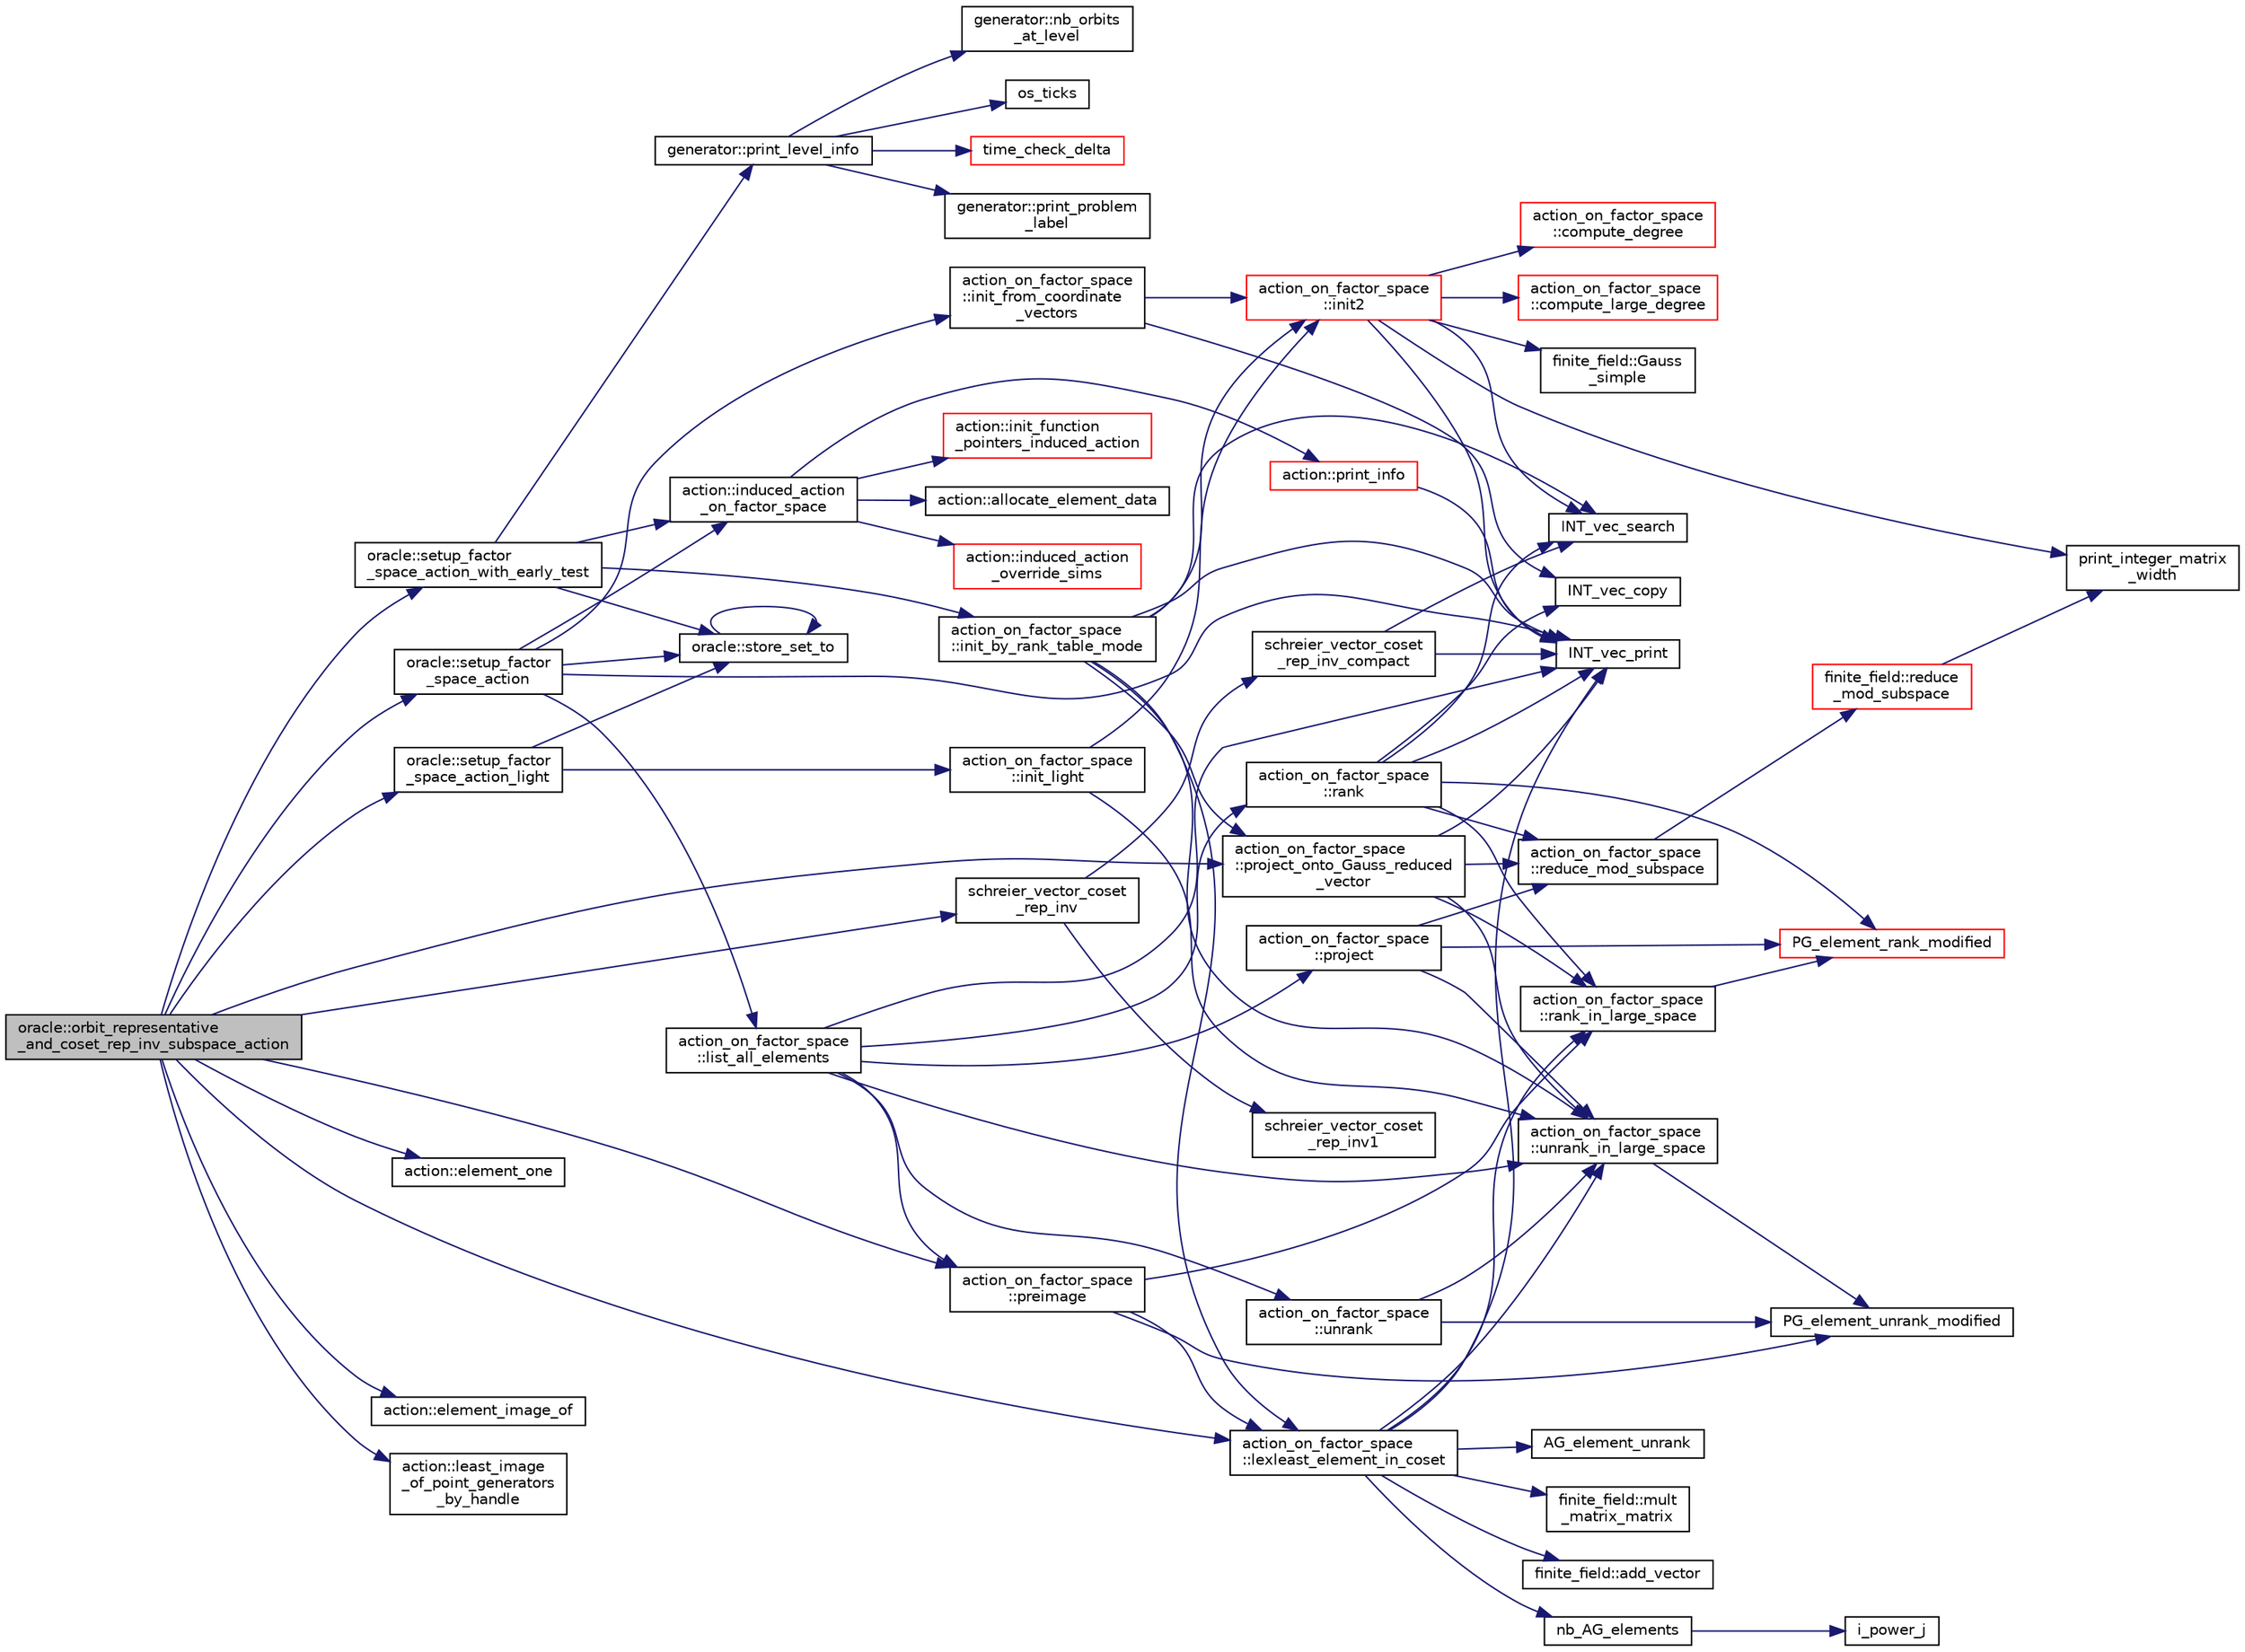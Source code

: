 digraph "oracle::orbit_representative_and_coset_rep_inv_subspace_action"
{
  edge [fontname="Helvetica",fontsize="10",labelfontname="Helvetica",labelfontsize="10"];
  node [fontname="Helvetica",fontsize="10",shape=record];
  rankdir="LR";
  Node6912 [label="oracle::orbit_representative\l_and_coset_rep_inv_subspace_action",height=0.2,width=0.4,color="black", fillcolor="grey75", style="filled", fontcolor="black"];
  Node6912 -> Node6913 [color="midnightblue",fontsize="10",style="solid",fontname="Helvetica"];
  Node6913 [label="oracle::setup_factor\l_space_action_light",height=0.2,width=0.4,color="black", fillcolor="white", style="filled",URL="$d7/da7/classoracle.html#aaa6ca8694ae3452bc3ca812cbcc80fc7"];
  Node6913 -> Node6914 [color="midnightblue",fontsize="10",style="solid",fontname="Helvetica"];
  Node6914 [label="oracle::store_set_to",height=0.2,width=0.4,color="black", fillcolor="white", style="filled",URL="$d7/da7/classoracle.html#a4489d03d342f31d1e64632ce4d0e700d"];
  Node6914 -> Node6914 [color="midnightblue",fontsize="10",style="solid",fontname="Helvetica"];
  Node6913 -> Node6915 [color="midnightblue",fontsize="10",style="solid",fontname="Helvetica"];
  Node6915 [label="action_on_factor_space\l::init_light",height=0.2,width=0.4,color="black", fillcolor="white", style="filled",URL="$d5/d25/classaction__on__factor__space.html#a3094fd6f1ed3d0428e5db510669e2d8a"];
  Node6915 -> Node6916 [color="midnightblue",fontsize="10",style="solid",fontname="Helvetica"];
  Node6916 [label="action_on_factor_space\l::unrank_in_large_space",height=0.2,width=0.4,color="black", fillcolor="white", style="filled",URL="$d5/d25/classaction__on__factor__space.html#af2b5fc47970e8914d5d51cad78f00c52"];
  Node6916 -> Node6917 [color="midnightblue",fontsize="10",style="solid",fontname="Helvetica"];
  Node6917 [label="PG_element_unrank_modified",height=0.2,width=0.4,color="black", fillcolor="white", style="filled",URL="$d4/d67/geometry_8h.html#a83ae9b605d496f6a90345303f6efae64"];
  Node6915 -> Node6918 [color="midnightblue",fontsize="10",style="solid",fontname="Helvetica"];
  Node6918 [label="action_on_factor_space\l::init2",height=0.2,width=0.4,color="red", fillcolor="white", style="filled",URL="$d5/d25/classaction__on__factor__space.html#a19f5ed00bc68f67dd5bd331ff958df16"];
  Node6918 -> Node6919 [color="midnightblue",fontsize="10",style="solid",fontname="Helvetica"];
  Node6919 [label="print_integer_matrix\l_width",height=0.2,width=0.4,color="black", fillcolor="white", style="filled",URL="$d5/db4/io__and__os_8h.html#aa78f3e73fc2179251bd15adbcc31573f"];
  Node6918 -> Node6920 [color="midnightblue",fontsize="10",style="solid",fontname="Helvetica"];
  Node6920 [label="finite_field::Gauss\l_simple",height=0.2,width=0.4,color="black", fillcolor="white", style="filled",URL="$df/d5a/classfinite__field.html#aba4950590e24a1ce323f292cf47b3307"];
  Node6918 -> Node6921 [color="midnightblue",fontsize="10",style="solid",fontname="Helvetica"];
  Node6921 [label="INT_vec_search",height=0.2,width=0.4,color="black", fillcolor="white", style="filled",URL="$d5/de2/foundations_2data__structures_2data__structures_8h.html#ad103ef2316a1f671bdb68fd9cd9ba945"];
  Node6918 -> Node6922 [color="midnightblue",fontsize="10",style="solid",fontname="Helvetica"];
  Node6922 [label="INT_vec_print",height=0.2,width=0.4,color="black", fillcolor="white", style="filled",URL="$df/dbf/sajeeb_8_c.html#a79a5901af0b47dd0d694109543c027fe"];
  Node6918 -> Node6923 [color="midnightblue",fontsize="10",style="solid",fontname="Helvetica"];
  Node6923 [label="action_on_factor_space\l::compute_degree",height=0.2,width=0.4,color="red", fillcolor="white", style="filled",URL="$d5/d25/classaction__on__factor__space.html#a0ef6cf15b780cd56abe1bf023ab223b3"];
  Node6918 -> Node6925 [color="midnightblue",fontsize="10",style="solid",fontname="Helvetica"];
  Node6925 [label="action_on_factor_space\l::compute_large_degree",height=0.2,width=0.4,color="red", fillcolor="white", style="filled",URL="$d5/d25/classaction__on__factor__space.html#a42929ec781447a75d6f29b81aa57ae38"];
  Node6912 -> Node6954 [color="midnightblue",fontsize="10",style="solid",fontname="Helvetica"];
  Node6954 [label="oracle::setup_factor\l_space_action_with_early_test",height=0.2,width=0.4,color="black", fillcolor="white", style="filled",URL="$d7/da7/classoracle.html#a7c26a85886666829e9727df91d2f01ad"];
  Node6954 -> Node6914 [color="midnightblue",fontsize="10",style="solid",fontname="Helvetica"];
  Node6954 -> Node6955 [color="midnightblue",fontsize="10",style="solid",fontname="Helvetica"];
  Node6955 [label="generator::print_level_info",height=0.2,width=0.4,color="black", fillcolor="white", style="filled",URL="$d7/d73/classgenerator.html#aeef1b9fe6115b67be42d7cb3206fddd2"];
  Node6955 -> Node6956 [color="midnightblue",fontsize="10",style="solid",fontname="Helvetica"];
  Node6956 [label="os_ticks",height=0.2,width=0.4,color="black", fillcolor="white", style="filled",URL="$d5/db4/io__and__os_8h.html#a3da6d2b09e35d569adb7101dffcb5224"];
  Node6955 -> Node6957 [color="midnightblue",fontsize="10",style="solid",fontname="Helvetica"];
  Node6957 [label="time_check_delta",height=0.2,width=0.4,color="red", fillcolor="white", style="filled",URL="$d9/d60/discreta_8h.html#a89a8565e34c7dcbb97180cd6af7454a1"];
  Node6955 -> Node6960 [color="midnightblue",fontsize="10",style="solid",fontname="Helvetica"];
  Node6960 [label="generator::print_problem\l_label",height=0.2,width=0.4,color="black", fillcolor="white", style="filled",URL="$d7/d73/classgenerator.html#a06d3c064ba84ebe8db3537e6273f16c3"];
  Node6955 -> Node6961 [color="midnightblue",fontsize="10",style="solid",fontname="Helvetica"];
  Node6961 [label="generator::nb_orbits\l_at_level",height=0.2,width=0.4,color="black", fillcolor="white", style="filled",URL="$d7/d73/classgenerator.html#a020f3d8378448310d044a4a24fadf301"];
  Node6954 -> Node6962 [color="midnightblue",fontsize="10",style="solid",fontname="Helvetica"];
  Node6962 [label="action_on_factor_space\l::init_by_rank_table_mode",height=0.2,width=0.4,color="black", fillcolor="white", style="filled",URL="$d5/d25/classaction__on__factor__space.html#a646e085b55e8160d943415c0238b5906"];
  Node6962 -> Node6916 [color="midnightblue",fontsize="10",style="solid",fontname="Helvetica"];
  Node6962 -> Node6918 [color="midnightblue",fontsize="10",style="solid",fontname="Helvetica"];
  Node6962 -> Node6963 [color="midnightblue",fontsize="10",style="solid",fontname="Helvetica"];
  Node6963 [label="action_on_factor_space\l::project_onto_Gauss_reduced\l_vector",height=0.2,width=0.4,color="black", fillcolor="white", style="filled",URL="$d5/d25/classaction__on__factor__space.html#a5fb75ffaf4e5143735b9ff8938589691"];
  Node6963 -> Node6916 [color="midnightblue",fontsize="10",style="solid",fontname="Helvetica"];
  Node6963 -> Node6922 [color="midnightblue",fontsize="10",style="solid",fontname="Helvetica"];
  Node6963 -> Node6928 [color="midnightblue",fontsize="10",style="solid",fontname="Helvetica"];
  Node6928 [label="action_on_factor_space\l::reduce_mod_subspace",height=0.2,width=0.4,color="black", fillcolor="white", style="filled",URL="$d5/d25/classaction__on__factor__space.html#a28aacf2959bc402b418f7749c23c5d6a"];
  Node6928 -> Node6929 [color="midnightblue",fontsize="10",style="solid",fontname="Helvetica"];
  Node6929 [label="finite_field::reduce\l_mod_subspace",height=0.2,width=0.4,color="red", fillcolor="white", style="filled",URL="$df/d5a/classfinite__field.html#a58c58854e54819ab1f3b1df2a12423ad"];
  Node6929 -> Node6919 [color="midnightblue",fontsize="10",style="solid",fontname="Helvetica"];
  Node6963 -> Node6947 [color="midnightblue",fontsize="10",style="solid",fontname="Helvetica"];
  Node6947 [label="action_on_factor_space\l::rank_in_large_space",height=0.2,width=0.4,color="black", fillcolor="white", style="filled",URL="$d5/d25/classaction__on__factor__space.html#aef04c8544847da7084f73981b9fde4fe"];
  Node6947 -> Node6941 [color="midnightblue",fontsize="10",style="solid",fontname="Helvetica"];
  Node6941 [label="PG_element_rank_modified",height=0.2,width=0.4,color="red", fillcolor="white", style="filled",URL="$d4/d67/geometry_8h.html#a9cd1a8bf5b88a038e33862f6c2c3dd36"];
  Node6962 -> Node6921 [color="midnightblue",fontsize="10",style="solid",fontname="Helvetica"];
  Node6962 -> Node6922 [color="midnightblue",fontsize="10",style="solid",fontname="Helvetica"];
  Node6962 -> Node6949 [color="midnightblue",fontsize="10",style="solid",fontname="Helvetica"];
  Node6949 [label="action_on_factor_space\l::lexleast_element_in_coset",height=0.2,width=0.4,color="black", fillcolor="white", style="filled",URL="$d5/d25/classaction__on__factor__space.html#a33e754f3a9ccf760c12a3d3f40d66140"];
  Node6949 -> Node6916 [color="midnightblue",fontsize="10",style="solid",fontname="Helvetica"];
  Node6949 -> Node6922 [color="midnightblue",fontsize="10",style="solid",fontname="Helvetica"];
  Node6949 -> Node6950 [color="midnightblue",fontsize="10",style="solid",fontname="Helvetica"];
  Node6950 [label="nb_AG_elements",height=0.2,width=0.4,color="black", fillcolor="white", style="filled",URL="$d4/d67/geometry_8h.html#ab9de2574dd403dd453a0d35107f684f5"];
  Node6950 -> Node6951 [color="midnightblue",fontsize="10",style="solid",fontname="Helvetica"];
  Node6951 [label="i_power_j",height=0.2,width=0.4,color="black", fillcolor="white", style="filled",URL="$de/dc5/algebra__and__number__theory_8h.html#a39b321523e8957d701618bb5cac542b5"];
  Node6949 -> Node6936 [color="midnightblue",fontsize="10",style="solid",fontname="Helvetica"];
  Node6936 [label="AG_element_unrank",height=0.2,width=0.4,color="black", fillcolor="white", style="filled",URL="$d4/d67/geometry_8h.html#a4a33b86c87b2879b97cfa1327abe2885"];
  Node6949 -> Node6952 [color="midnightblue",fontsize="10",style="solid",fontname="Helvetica"];
  Node6952 [label="finite_field::mult\l_matrix_matrix",height=0.2,width=0.4,color="black", fillcolor="white", style="filled",URL="$df/d5a/classfinite__field.html#a5e28706b815838d0ec34de1fa74bc3c4"];
  Node6949 -> Node6953 [color="midnightblue",fontsize="10",style="solid",fontname="Helvetica"];
  Node6953 [label="finite_field::add_vector",height=0.2,width=0.4,color="black", fillcolor="white", style="filled",URL="$df/d5a/classfinite__field.html#a23252c462d48cc21895de6fcc0cbb59f"];
  Node6949 -> Node6947 [color="midnightblue",fontsize="10",style="solid",fontname="Helvetica"];
  Node6954 -> Node6964 [color="midnightblue",fontsize="10",style="solid",fontname="Helvetica"];
  Node6964 [label="action::induced_action\l_on_factor_space",height=0.2,width=0.4,color="black", fillcolor="white", style="filled",URL="$d2/d86/classaction.html#af501ff2aa74fb6049bee5c01cd8b909b"];
  Node6964 -> Node6965 [color="midnightblue",fontsize="10",style="solid",fontname="Helvetica"];
  Node6965 [label="action::init_function\l_pointers_induced_action",height=0.2,width=0.4,color="red", fillcolor="white", style="filled",URL="$d2/d86/classaction.html#a3b9287d084b24f7a3b9532a7589c58de"];
  Node6964 -> Node7398 [color="midnightblue",fontsize="10",style="solid",fontname="Helvetica"];
  Node7398 [label="action::allocate_element_data",height=0.2,width=0.4,color="black", fillcolor="white", style="filled",URL="$d2/d86/classaction.html#adc5f98db8315bfd17fcd2fbb437d8f60"];
  Node6964 -> Node7399 [color="midnightblue",fontsize="10",style="solid",fontname="Helvetica"];
  Node7399 [label="action::induced_action\l_override_sims",height=0.2,width=0.4,color="red", fillcolor="white", style="filled",URL="$d2/d86/classaction.html#ac8cc7d4543f6ef75a04777bd82ca244b"];
  Node6964 -> Node7401 [color="midnightblue",fontsize="10",style="solid",fontname="Helvetica"];
  Node7401 [label="action::print_info",height=0.2,width=0.4,color="red", fillcolor="white", style="filled",URL="$d2/d86/classaction.html#a6f89e493e5c5a32e5c3b8963d438ce86"];
  Node7401 -> Node6922 [color="midnightblue",fontsize="10",style="solid",fontname="Helvetica"];
  Node6912 -> Node7417 [color="midnightblue",fontsize="10",style="solid",fontname="Helvetica"];
  Node7417 [label="oracle::setup_factor\l_space_action",height=0.2,width=0.4,color="black", fillcolor="white", style="filled",URL="$d7/da7/classoracle.html#a181e076f112ba1f32f5fb4e8abebdb18"];
  Node7417 -> Node6914 [color="midnightblue",fontsize="10",style="solid",fontname="Helvetica"];
  Node7417 -> Node6922 [color="midnightblue",fontsize="10",style="solid",fontname="Helvetica"];
  Node7417 -> Node7418 [color="midnightblue",fontsize="10",style="solid",fontname="Helvetica"];
  Node7418 [label="action_on_factor_space\l::init_from_coordinate\l_vectors",height=0.2,width=0.4,color="black", fillcolor="white", style="filled",URL="$d5/d25/classaction__on__factor__space.html#a6350f7cf938babd5be3847ac7c8eaac8"];
  Node7418 -> Node6946 [color="midnightblue",fontsize="10",style="solid",fontname="Helvetica"];
  Node6946 [label="INT_vec_copy",height=0.2,width=0.4,color="black", fillcolor="white", style="filled",URL="$df/dbf/sajeeb_8_c.html#ac2d875e27e009af6ec04d17254d11075"];
  Node7418 -> Node6918 [color="midnightblue",fontsize="10",style="solid",fontname="Helvetica"];
  Node7417 -> Node6943 [color="midnightblue",fontsize="10",style="solid",fontname="Helvetica"];
  Node6943 [label="action_on_factor_space\l::list_all_elements",height=0.2,width=0.4,color="black", fillcolor="white", style="filled",URL="$d5/d25/classaction__on__factor__space.html#a9ed3bf2d32594600a1e6f39837236202"];
  Node6943 -> Node6944 [color="midnightblue",fontsize="10",style="solid",fontname="Helvetica"];
  Node6944 [label="action_on_factor_space\l::unrank",height=0.2,width=0.4,color="black", fillcolor="white", style="filled",URL="$d5/d25/classaction__on__factor__space.html#a5abf9bcee965fbeb551fcb71970833f9"];
  Node6944 -> Node6916 [color="midnightblue",fontsize="10",style="solid",fontname="Helvetica"];
  Node6944 -> Node6917 [color="midnightblue",fontsize="10",style="solid",fontname="Helvetica"];
  Node6943 -> Node6922 [color="midnightblue",fontsize="10",style="solid",fontname="Helvetica"];
  Node6943 -> Node6945 [color="midnightblue",fontsize="10",style="solid",fontname="Helvetica"];
  Node6945 [label="action_on_factor_space\l::rank",height=0.2,width=0.4,color="black", fillcolor="white", style="filled",URL="$d5/d25/classaction__on__factor__space.html#a05bddc91a8c098cefd14cdfe2fe0edad"];
  Node6945 -> Node6946 [color="midnightblue",fontsize="10",style="solid",fontname="Helvetica"];
  Node6945 -> Node6928 [color="midnightblue",fontsize="10",style="solid",fontname="Helvetica"];
  Node6945 -> Node6947 [color="midnightblue",fontsize="10",style="solid",fontname="Helvetica"];
  Node6945 -> Node6921 [color="midnightblue",fontsize="10",style="solid",fontname="Helvetica"];
  Node6945 -> Node6922 [color="midnightblue",fontsize="10",style="solid",fontname="Helvetica"];
  Node6945 -> Node6941 [color="midnightblue",fontsize="10",style="solid",fontname="Helvetica"];
  Node6943 -> Node6927 [color="midnightblue",fontsize="10",style="solid",fontname="Helvetica"];
  Node6927 [label="action_on_factor_space\l::project",height=0.2,width=0.4,color="black", fillcolor="white", style="filled",URL="$d5/d25/classaction__on__factor__space.html#a338dca4b52c11e2579944ddd4c53364c"];
  Node6927 -> Node6916 [color="midnightblue",fontsize="10",style="solid",fontname="Helvetica"];
  Node6927 -> Node6928 [color="midnightblue",fontsize="10",style="solid",fontname="Helvetica"];
  Node6927 -> Node6941 [color="midnightblue",fontsize="10",style="solid",fontname="Helvetica"];
  Node6943 -> Node6916 [color="midnightblue",fontsize="10",style="solid",fontname="Helvetica"];
  Node6943 -> Node6948 [color="midnightblue",fontsize="10",style="solid",fontname="Helvetica"];
  Node6948 [label="action_on_factor_space\l::preimage",height=0.2,width=0.4,color="black", fillcolor="white", style="filled",URL="$d5/d25/classaction__on__factor__space.html#aecf47f35bdb5f4abaf9071d927032761"];
  Node6948 -> Node6917 [color="midnightblue",fontsize="10",style="solid",fontname="Helvetica"];
  Node6948 -> Node6947 [color="midnightblue",fontsize="10",style="solid",fontname="Helvetica"];
  Node6948 -> Node6949 [color="midnightblue",fontsize="10",style="solid",fontname="Helvetica"];
  Node7417 -> Node6964 [color="midnightblue",fontsize="10",style="solid",fontname="Helvetica"];
  Node6912 -> Node6963 [color="midnightblue",fontsize="10",style="solid",fontname="Helvetica"];
  Node6912 -> Node6971 [color="midnightblue",fontsize="10",style="solid",fontname="Helvetica"];
  Node6971 [label="action::element_one",height=0.2,width=0.4,color="black", fillcolor="white", style="filled",URL="$d2/d86/classaction.html#a780a105daf04d6d1fe7e2f63b3c88e3b"];
  Node6912 -> Node6949 [color="midnightblue",fontsize="10",style="solid",fontname="Helvetica"];
  Node6912 -> Node7419 [color="midnightblue",fontsize="10",style="solid",fontname="Helvetica"];
  Node7419 [label="schreier_vector_coset\l_rep_inv",height=0.2,width=0.4,color="black", fillcolor="white", style="filled",URL="$dc/d9b/groups__and__group__actions_2data__structures_2data__structures_8h.html#ae8cfac11b7c6625bd3b00c73929fde6f"];
  Node7419 -> Node7420 [color="midnightblue",fontsize="10",style="solid",fontname="Helvetica"];
  Node7420 [label="schreier_vector_coset\l_rep_inv_compact",height=0.2,width=0.4,color="black", fillcolor="white", style="filled",URL="$d9/d7a/schreier__vector_8_c.html#a883d183be771dd98e040dbe1b7ed0d3c"];
  Node7420 -> Node6921 [color="midnightblue",fontsize="10",style="solid",fontname="Helvetica"];
  Node7420 -> Node6922 [color="midnightblue",fontsize="10",style="solid",fontname="Helvetica"];
  Node7419 -> Node7421 [color="midnightblue",fontsize="10",style="solid",fontname="Helvetica"];
  Node7421 [label="schreier_vector_coset\l_rep_inv1",height=0.2,width=0.4,color="black", fillcolor="white", style="filled",URL="$d9/d7a/schreier__vector_8_c.html#aaffd6f92b6fe477ab9111720c03d7f34"];
  Node6912 -> Node6979 [color="midnightblue",fontsize="10",style="solid",fontname="Helvetica"];
  Node6979 [label="action::element_image_of",height=0.2,width=0.4,color="black", fillcolor="white", style="filled",URL="$d2/d86/classaction.html#ae09559d4537a048fc860f8a74a31393d"];
  Node6912 -> Node7422 [color="midnightblue",fontsize="10",style="solid",fontname="Helvetica"];
  Node7422 [label="action::least_image\l_of_point_generators\l_by_handle",height=0.2,width=0.4,color="black", fillcolor="white", style="filled",URL="$d2/d86/classaction.html#a484afc1bf008118b3d0d8921b194d514"];
  Node6912 -> Node6948 [color="midnightblue",fontsize="10",style="solid",fontname="Helvetica"];
}
